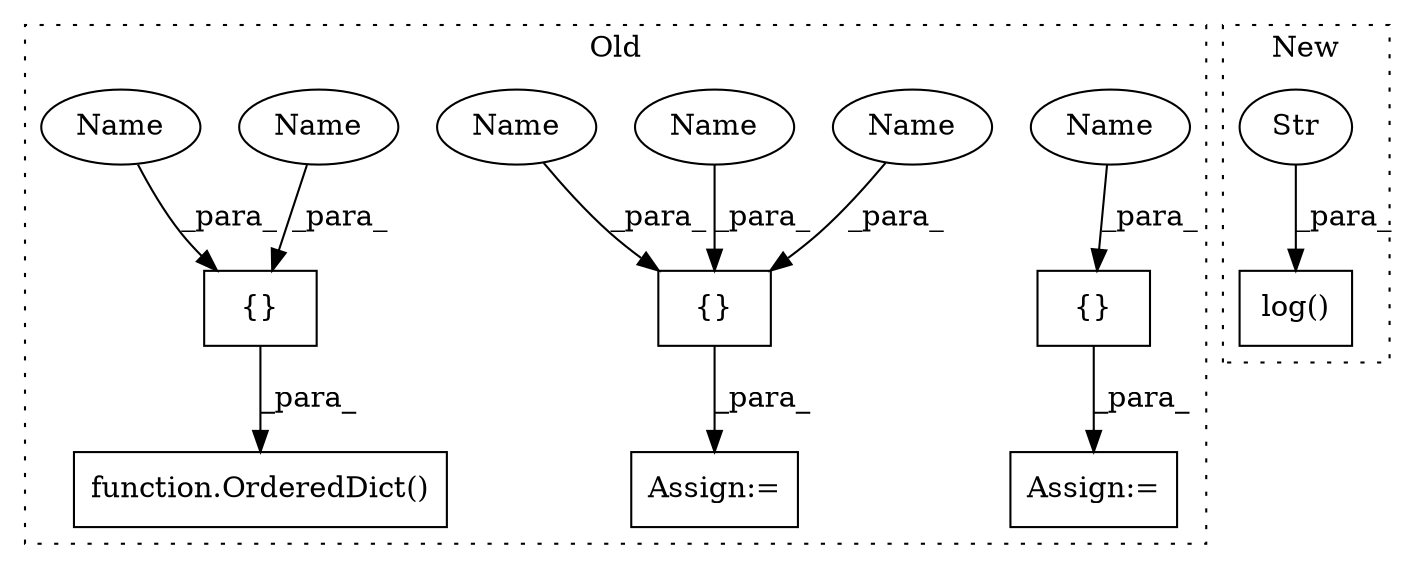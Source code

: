 digraph G {
subgraph cluster0 {
1 [label="function.OrderedDict()" a="75" s="6514,6587" l="12,1" shape="box"];
3 [label="{}" a="95" s="6526,6586" l="1,1" shape="box"];
4 [label="{}" a="95" s="7383,7443" l="1,1" shape="box"];
5 [label="{}" a="95" s="7331,7348" l="1,1" shape="box"];
7 [label="Assign:=" a="68" s="7368" l="3" shape="box"];
8 [label="Assign:=" a="68" s="7328" l="3" shape="box"];
9 [label="Name" a="87" s="7383,7443" l="1,1" shape="ellipse"];
10 [label="Name" a="87" s="7331,7348" l="1,1" shape="ellipse"];
11 [label="Name" a="87" s="6526,6586" l="1,1" shape="ellipse"];
12 [label="Name" a="87" s="7383,7443" l="1,1" shape="ellipse"];
13 [label="Name" a="87" s="7383,7443" l="1,1" shape="ellipse"];
14 [label="Name" a="87" s="6526,6586" l="1,1" shape="ellipse"];
label = "Old";
style="dotted";
}
subgraph cluster1 {
2 [label="log()" a="75" s="6459,6484" l="9,16" shape="box"];
6 [label="Str" a="66" s="6468" l="8" shape="ellipse"];
label = "New";
style="dotted";
}
3 -> 1 [label="_para_"];
4 -> 7 [label="_para_"];
5 -> 8 [label="_para_"];
6 -> 2 [label="_para_"];
9 -> 4 [label="_para_"];
10 -> 5 [label="_para_"];
11 -> 3 [label="_para_"];
12 -> 4 [label="_para_"];
13 -> 4 [label="_para_"];
14 -> 3 [label="_para_"];
}